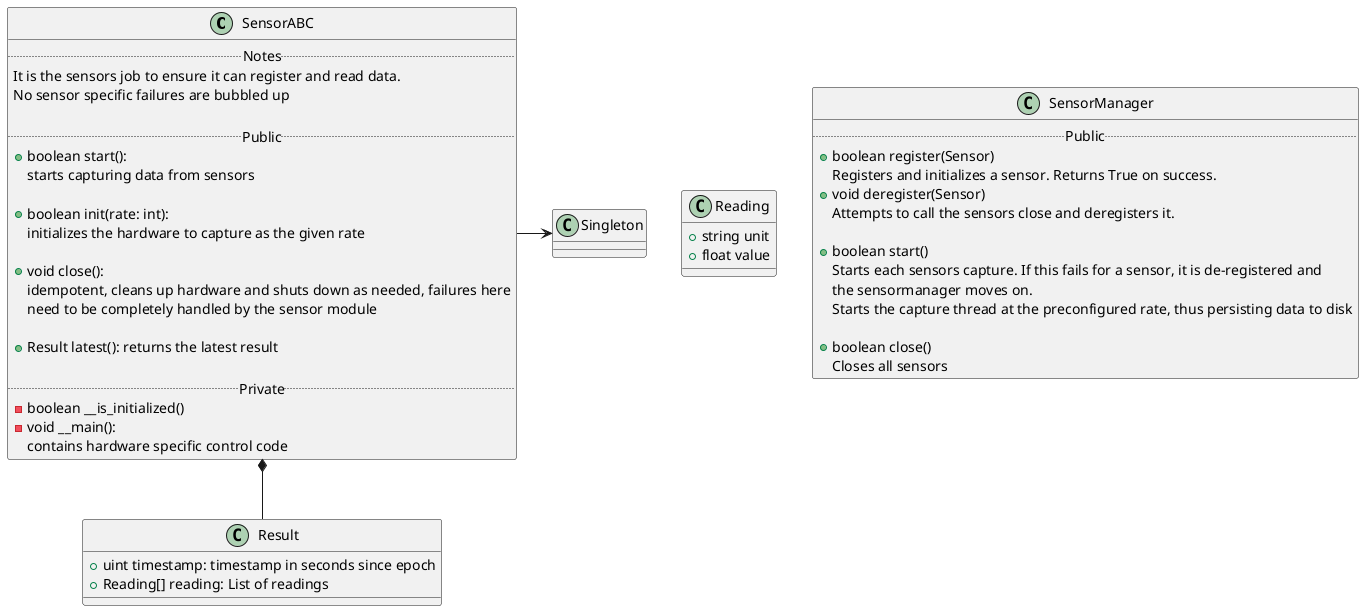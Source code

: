 @startuml

' Class01 <|-- Class02
' Class03 *-- Class04
' Class05 o-- Class06
' Class07 .. Class08
' Class09 -- Class10

SensorABC -> Singleton
SensorABC *-- Result

class Reading {
    +string unit
    +float value
}

class Result{
    +uint timestamp: timestamp in seconds since epoch
    +Reading[] reading: List of readings 
}

class SensorABC {
    .. Notes ..
    It is the sensors job to ensure it can register and read data.
    No sensor specific failures are bubbled up
  
    .. Public ..
    +boolean start(): 
    starts capturing data from sensors

    +boolean init(rate: int): 
    initializes the hardware to capture as the given rate

    +void close():
    idempotent, cleans up hardware and shuts down as needed, failures here
    need to be completely handled by the sensor module

    +Result latest(): returns the latest result

    .. Private ..
    -boolean __is_initialized()
    -void __main(): 
    contains hardware specific control code
}

class SensorManager {
    .. Public ..
    +boolean register(Sensor)
    Registers and initializes a sensor. Returns True on success.
    +void deregister(Sensor)
    Attempts to call the sensors close and deregisters it.

    +boolean start()
    Starts each sensors capture. If this fails for a sensor, it is de-registered and 
    the sensormanager moves on.
    Starts the capture thread at the preconfigured rate, thus persisting data to disk

    +boolean close()
    Closes all sensors
}
@enduml
